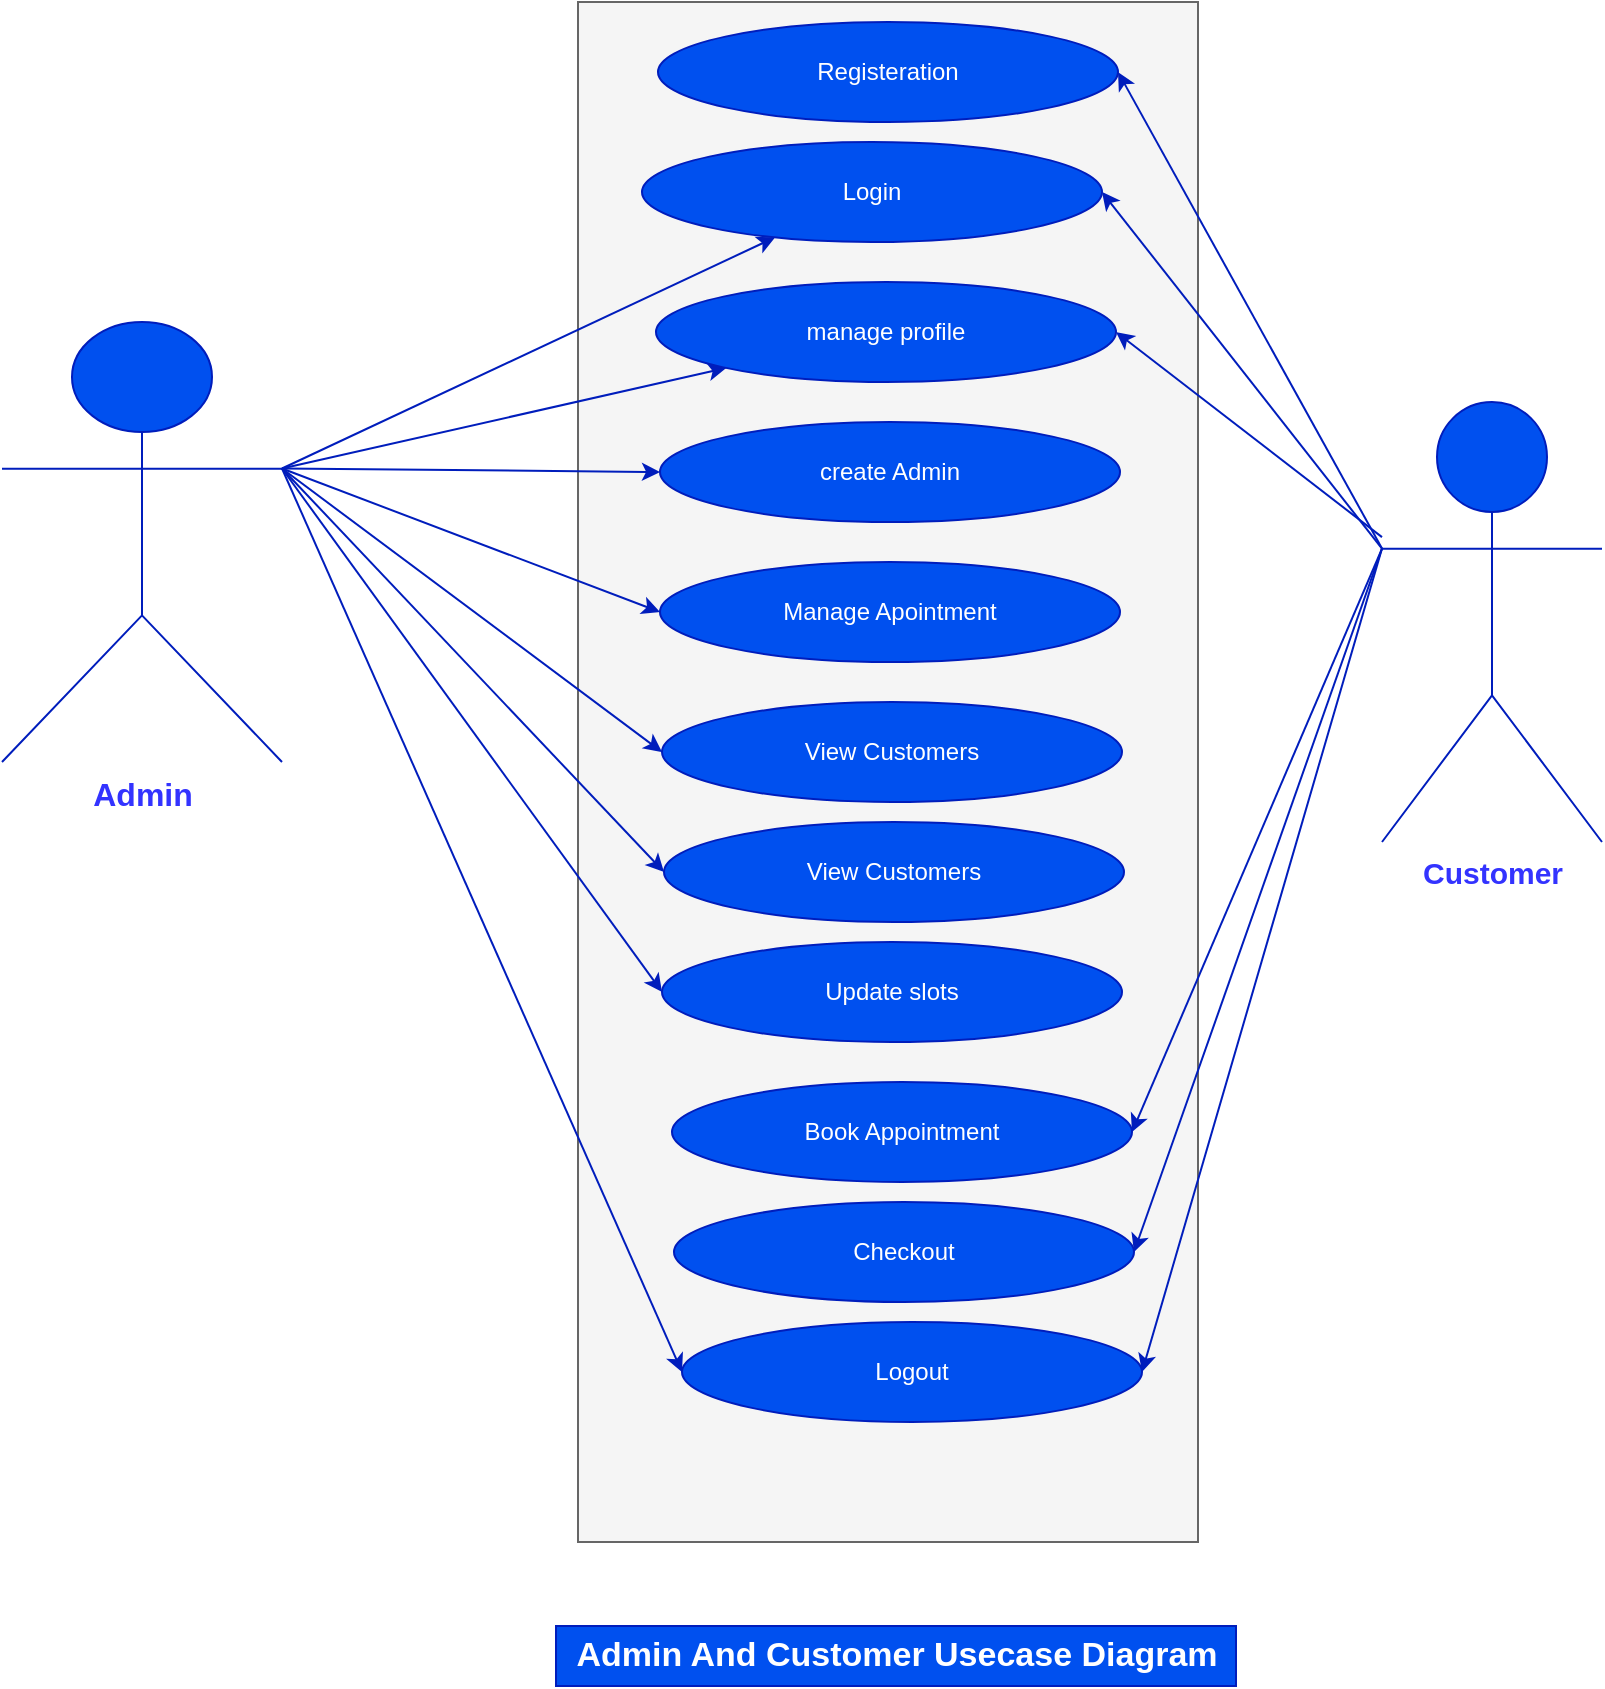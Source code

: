 <mxfile>
    <diagram id="4L3DL2LeB_dl6Lh-me7B" name="Page-1">
        <mxGraphModel dx="919" dy="653" grid="1" gridSize="10" guides="1" tooltips="1" connect="1" arrows="1" fold="1" page="1" pageScale="1" pageWidth="850" pageHeight="1100" background="#ffffff" math="0" shadow="0">
            <root>
                <mxCell id="0"/>
                <mxCell id="1" parent="0"/>
                <mxCell id="18" value="" style="rounded=0;whiteSpace=wrap;html=1;direction=south;fillColor=#f5f5f5;strokeColor=#666666;fontColor=#333333;" vertex="1" parent="1">
                    <mxGeometry x="318" y="10" width="310" height="770" as="geometry"/>
                </mxCell>
                <mxCell id="12" style="edgeStyle=none;html=1;exitX=1;exitY=0.333;exitDx=0;exitDy=0;exitPerimeter=0;fillColor=#0050ef;strokeColor=#001DBC;" edge="1" parent="1" source="3" target="4">
                    <mxGeometry relative="1" as="geometry"/>
                </mxCell>
                <mxCell id="13" style="edgeStyle=none;html=1;exitX=1;exitY=0.333;exitDx=0;exitDy=0;exitPerimeter=0;fillColor=#0050ef;strokeColor=#001DBC;" edge="1" parent="1" source="3" target="11">
                    <mxGeometry relative="1" as="geometry"/>
                </mxCell>
                <mxCell id="14" style="edgeStyle=none;html=1;entryX=0;entryY=0.5;entryDx=0;entryDy=0;exitX=1;exitY=0.333;exitDx=0;exitDy=0;exitPerimeter=0;fillColor=#0050ef;strokeColor=#001DBC;" edge="1" parent="1" source="3" target="10">
                    <mxGeometry relative="1" as="geometry"/>
                </mxCell>
                <mxCell id="15" style="edgeStyle=none;html=1;entryX=0;entryY=0.5;entryDx=0;entryDy=0;exitX=1;exitY=0.333;exitDx=0;exitDy=0;exitPerimeter=0;fillColor=#0050ef;strokeColor=#001DBC;" edge="1" parent="1" source="3" target="9">
                    <mxGeometry relative="1" as="geometry"/>
                </mxCell>
                <mxCell id="16" style="edgeStyle=none;html=1;entryX=0;entryY=0.5;entryDx=0;entryDy=0;exitX=1;exitY=0.333;exitDx=0;exitDy=0;exitPerimeter=0;fillColor=#0050ef;strokeColor=#001DBC;" edge="1" parent="1" source="3" target="8">
                    <mxGeometry relative="1" as="geometry"/>
                </mxCell>
                <mxCell id="19" style="edgeStyle=none;html=1;entryX=0;entryY=0.5;entryDx=0;entryDy=0;exitX=1;exitY=0.333;exitDx=0;exitDy=0;exitPerimeter=0;fillColor=#0050ef;strokeColor=#001DBC;" edge="1" parent="1" source="3" target="17">
                    <mxGeometry relative="1" as="geometry"/>
                </mxCell>
                <mxCell id="22" style="edgeStyle=none;html=1;entryX=0;entryY=0.5;entryDx=0;entryDy=0;exitX=1;exitY=0.333;exitDx=0;exitDy=0;exitPerimeter=0;fillColor=#0050ef;strokeColor=#001DBC;" edge="1" parent="1" source="3" target="20">
                    <mxGeometry relative="1" as="geometry"/>
                </mxCell>
                <mxCell id="23" style="edgeStyle=none;html=1;entryX=0;entryY=0.5;entryDx=0;entryDy=0;exitX=1;exitY=0.333;exitDx=0;exitDy=0;exitPerimeter=0;fillColor=#0050ef;strokeColor=#001DBC;" edge="1" parent="1" source="3" target="21">
                    <mxGeometry relative="1" as="geometry"/>
                </mxCell>
                <mxCell id="3" value="&lt;b&gt;&lt;font color=&quot;#3333ff&quot; style=&quot;font-size: 16px;&quot;&gt;Admin&lt;/font&gt;&lt;/b&gt;" style="shape=umlActor;verticalLabelPosition=bottom;verticalAlign=top;html=1;outlineConnect=0;fillColor=#0050ef;fontColor=#ffffff;strokeColor=#001DBC;" vertex="1" parent="1">
                    <mxGeometry x="30" y="170" width="140" height="220" as="geometry"/>
                </mxCell>
                <mxCell id="4" value="Login" style="ellipse;whiteSpace=wrap;html=1;fillColor=#0050ef;fontColor=#ffffff;strokeColor=#001DBC;" vertex="1" parent="1">
                    <mxGeometry x="350" y="80" width="230" height="50" as="geometry"/>
                </mxCell>
                <mxCell id="8" value="View Customers" style="ellipse;whiteSpace=wrap;html=1;fillColor=#0050ef;fontColor=#ffffff;strokeColor=#001DBC;" vertex="1" parent="1">
                    <mxGeometry x="360" y="360" width="230" height="50" as="geometry"/>
                </mxCell>
                <mxCell id="9" value="Manage Apointment" style="ellipse;whiteSpace=wrap;html=1;fillColor=#0050ef;fontColor=#ffffff;strokeColor=#001DBC;" vertex="1" parent="1">
                    <mxGeometry x="359" y="290" width="230" height="50" as="geometry"/>
                </mxCell>
                <mxCell id="10" value="create Admin" style="ellipse;whiteSpace=wrap;html=1;fillColor=#0050ef;fontColor=#ffffff;strokeColor=#001DBC;" vertex="1" parent="1">
                    <mxGeometry x="359" y="220" width="230" height="50" as="geometry"/>
                </mxCell>
                <mxCell id="11" value="manage profile" style="ellipse;whiteSpace=wrap;html=1;fillColor=#0050ef;fontColor=#ffffff;strokeColor=#001DBC;" vertex="1" parent="1">
                    <mxGeometry x="357" y="150" width="230" height="50" as="geometry"/>
                </mxCell>
                <mxCell id="17" value="View Customers" style="ellipse;whiteSpace=wrap;html=1;fillColor=#0050ef;fontColor=#ffffff;strokeColor=#001DBC;" vertex="1" parent="1">
                    <mxGeometry x="361" y="420" width="230" height="50" as="geometry"/>
                </mxCell>
                <mxCell id="20" value="Update slots" style="ellipse;whiteSpace=wrap;html=1;fillColor=#0050ef;fontColor=#ffffff;strokeColor=#001DBC;" vertex="1" parent="1">
                    <mxGeometry x="360" y="480" width="230" height="50" as="geometry"/>
                </mxCell>
                <mxCell id="21" value="Logout" style="ellipse;whiteSpace=wrap;html=1;fillColor=#0050ef;fontColor=#ffffff;strokeColor=#001DBC;" vertex="1" parent="1">
                    <mxGeometry x="370" y="670" width="230" height="50" as="geometry"/>
                </mxCell>
                <mxCell id="26" style="edgeStyle=none;html=1;entryX=1;entryY=0.5;entryDx=0;entryDy=0;exitX=0;exitY=0.333;exitDx=0;exitDy=0;exitPerimeter=0;fillColor=#0050ef;strokeColor=#001DBC;" edge="1" parent="1" source="24" target="25">
                    <mxGeometry relative="1" as="geometry"/>
                </mxCell>
                <mxCell id="27" style="edgeStyle=none;html=1;entryX=1;entryY=0.5;entryDx=0;entryDy=0;exitX=0;exitY=0.333;exitDx=0;exitDy=0;exitPerimeter=0;fillColor=#0050ef;strokeColor=#001DBC;" edge="1" parent="1" source="24" target="4">
                    <mxGeometry relative="1" as="geometry"/>
                </mxCell>
                <mxCell id="28" style="edgeStyle=none;html=1;entryX=1;entryY=0.5;entryDx=0;entryDy=0;fillColor=#0050ef;strokeColor=#001DBC;" edge="1" parent="1" source="24" target="11">
                    <mxGeometry relative="1" as="geometry"/>
                </mxCell>
                <mxCell id="31" style="edgeStyle=none;html=1;entryX=1;entryY=0.5;entryDx=0;entryDy=0;exitX=0;exitY=0.333;exitDx=0;exitDy=0;exitPerimeter=0;fillColor=#0050ef;strokeColor=#001DBC;" edge="1" parent="1" source="24" target="29">
                    <mxGeometry relative="1" as="geometry"/>
                </mxCell>
                <mxCell id="32" style="edgeStyle=none;html=1;entryX=1;entryY=0.5;entryDx=0;entryDy=0;exitX=0;exitY=0.333;exitDx=0;exitDy=0;exitPerimeter=0;fillColor=#0050ef;strokeColor=#001DBC;" edge="1" parent="1" source="24" target="30">
                    <mxGeometry relative="1" as="geometry"/>
                </mxCell>
                <mxCell id="33" style="edgeStyle=none;html=1;entryX=1;entryY=0.5;entryDx=0;entryDy=0;exitX=0;exitY=0.333;exitDx=0;exitDy=0;exitPerimeter=0;fillColor=#0050ef;strokeColor=#001DBC;" edge="1" parent="1" source="24" target="21">
                    <mxGeometry relative="1" as="geometry">
                        <mxPoint x="720" y="280" as="sourcePoint"/>
                    </mxGeometry>
                </mxCell>
                <mxCell id="24" value="&lt;b style=&quot;font-size: 15px;&quot;&gt;&lt;font color=&quot;#3333ff&quot;&gt;Customer&lt;/font&gt;&lt;/b&gt;" style="shape=umlActor;verticalLabelPosition=bottom;verticalAlign=top;html=1;outlineConnect=0;rounded=0;fillColor=#0050ef;fontColor=#ffffff;strokeColor=#001DBC;" vertex="1" parent="1">
                    <mxGeometry x="720" y="210" width="110" height="220" as="geometry"/>
                </mxCell>
                <mxCell id="25" value="Registeration" style="ellipse;whiteSpace=wrap;html=1;fillColor=#0050ef;fontColor=#ffffff;strokeColor=#001DBC;" vertex="1" parent="1">
                    <mxGeometry x="358" y="20" width="230" height="50" as="geometry"/>
                </mxCell>
                <mxCell id="29" value="Book Appointment" style="ellipse;whiteSpace=wrap;html=1;fillColor=#0050ef;fontColor=#ffffff;strokeColor=#001DBC;" vertex="1" parent="1">
                    <mxGeometry x="365" y="550" width="230" height="50" as="geometry"/>
                </mxCell>
                <mxCell id="30" value="Checkout" style="ellipse;whiteSpace=wrap;html=1;fillColor=#0050ef;fontColor=#ffffff;strokeColor=#001DBC;" vertex="1" parent="1">
                    <mxGeometry x="366" y="610" width="230" height="50" as="geometry"/>
                </mxCell>
                <mxCell id="34" value="Admin And Customer Usecase Diagram" style="text;html=1;align=center;verticalAlign=middle;resizable=0;points=[];autosize=1;strokeColor=#001DBC;fillColor=#0050ef;fontStyle=1;fontSize=17;fontColor=#ffffff;" vertex="1" parent="1">
                    <mxGeometry x="307" y="822" width="340" height="30" as="geometry"/>
                </mxCell>
            </root>
        </mxGraphModel>
    </diagram>
</mxfile>